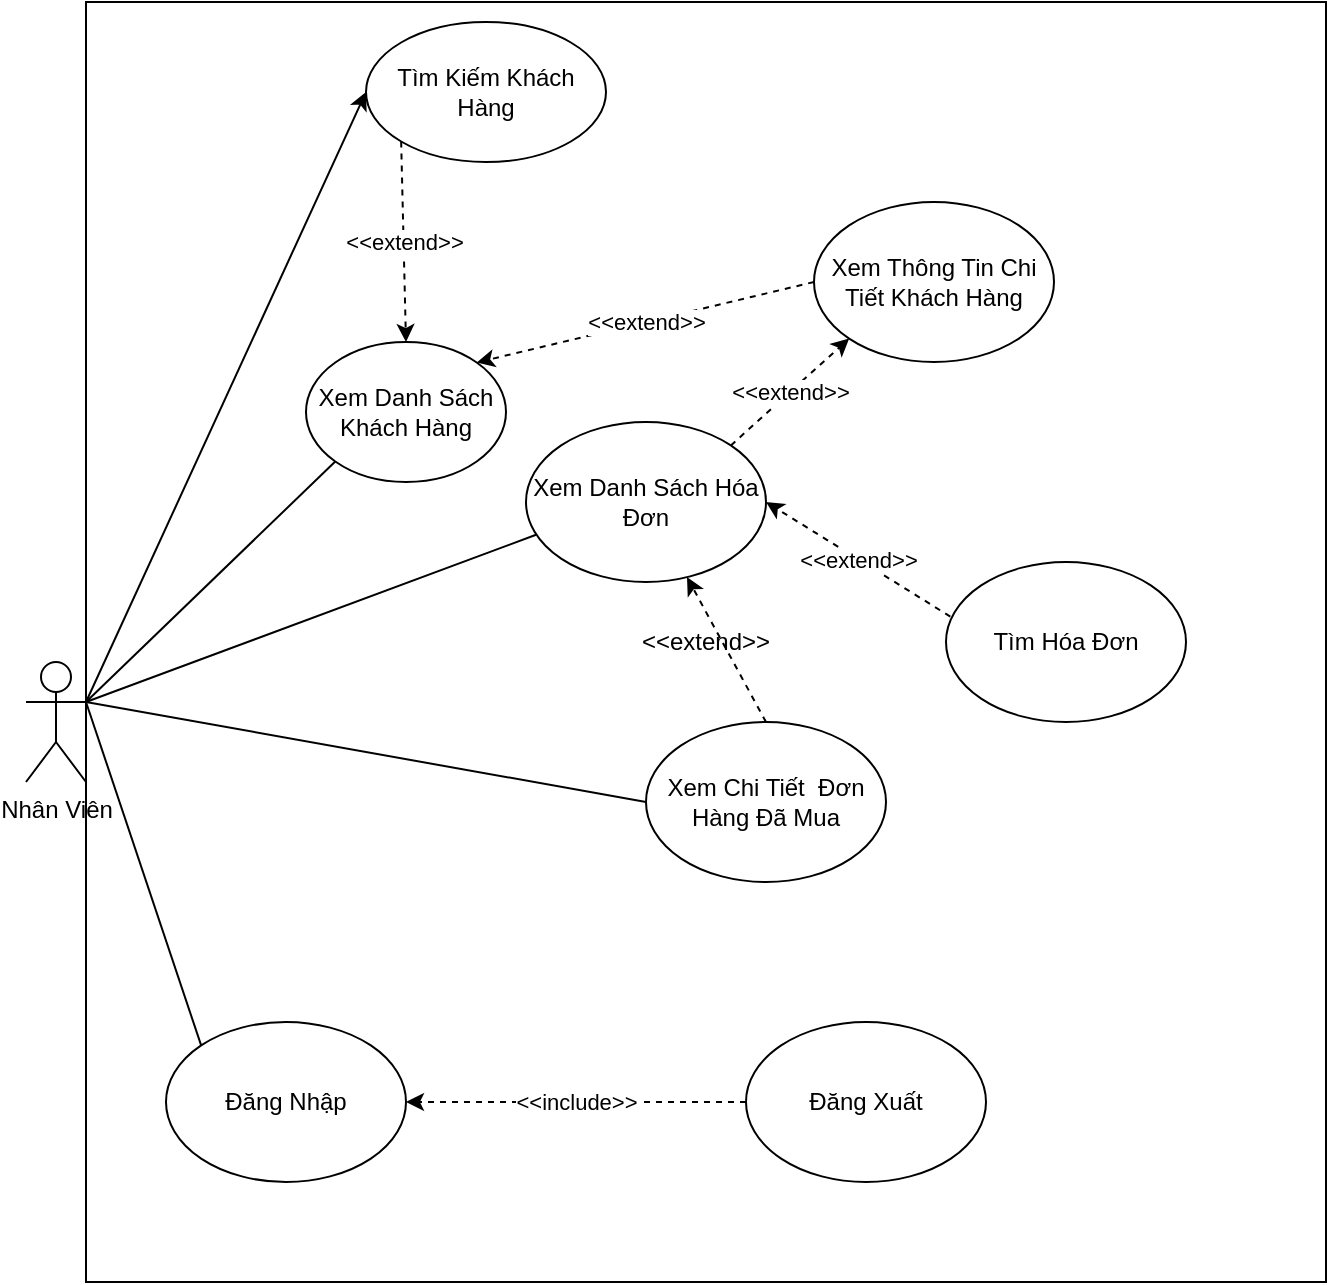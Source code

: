 <mxfile version="22.0.4" type="github">
  <diagram name="Trang-1" id="cRhxTb4dwH8EbBF6ad0r">
    <mxGraphModel dx="1184" dy="698" grid="1" gridSize="10" guides="1" tooltips="1" connect="1" arrows="1" fold="1" page="1" pageScale="1" pageWidth="827" pageHeight="1169" math="0" shadow="0">
      <root>
        <mxCell id="0" />
        <mxCell id="1" parent="0" />
        <mxCell id="OS8SzAuIN68yGedKDTT5-102" value="&amp;lt;&amp;lt;extend&amp;gt;&amp;gt;" style="rounded=0;whiteSpace=wrap;html=1;" vertex="1" parent="1">
          <mxGeometry x="50" y="200" width="620" height="640" as="geometry" />
        </mxCell>
        <mxCell id="OS8SzAuIN68yGedKDTT5-3" value="Nhân Viên" style="shape=umlActor;verticalLabelPosition=bottom;verticalAlign=top;html=1;outlineConnect=0;" vertex="1" parent="1">
          <mxGeometry x="20" y="530" width="30" height="60" as="geometry" />
        </mxCell>
        <mxCell id="OS8SzAuIN68yGedKDTT5-9" value="Xem Danh Sách Khách Hàng" style="ellipse;whiteSpace=wrap;html=1;" vertex="1" parent="1">
          <mxGeometry x="160" y="370" width="100" height="70" as="geometry" />
        </mxCell>
        <mxCell id="OS8SzAuIN68yGedKDTT5-15" value="Tìm Kiếm Khách Hàng" style="ellipse;whiteSpace=wrap;html=1;" vertex="1" parent="1">
          <mxGeometry x="190" y="210" width="120" height="70" as="geometry" />
        </mxCell>
        <mxCell id="OS8SzAuIN68yGedKDTT5-18" value="Đăng Nhập" style="ellipse;whiteSpace=wrap;html=1;" vertex="1" parent="1">
          <mxGeometry x="90" y="710" width="120" height="80" as="geometry" />
        </mxCell>
        <mxCell id="OS8SzAuIN68yGedKDTT5-68" value="" style="endArrow=none;html=1;rounded=0;exitX=1;exitY=0.333;exitDx=0;exitDy=0;exitPerimeter=0;entryX=0;entryY=0;entryDx=0;entryDy=0;endFill=0;" edge="1" parent="1" source="OS8SzAuIN68yGedKDTT5-3" target="OS8SzAuIN68yGedKDTT5-18">
          <mxGeometry width="50" height="50" relative="1" as="geometry">
            <mxPoint x="290" y="580" as="sourcePoint" />
            <mxPoint x="420" y="500" as="targetPoint" />
          </mxGeometry>
        </mxCell>
        <mxCell id="OS8SzAuIN68yGedKDTT5-69" value="Đăng Xuất" style="ellipse;whiteSpace=wrap;html=1;" vertex="1" parent="1">
          <mxGeometry x="380" y="710" width="120" height="80" as="geometry" />
        </mxCell>
        <mxCell id="OS8SzAuIN68yGedKDTT5-70" value="&amp;lt;&amp;lt;include&amp;gt;&amp;gt;" style="endArrow=classic;html=1;rounded=0;exitX=0;exitY=0.5;exitDx=0;exitDy=0;entryX=1;entryY=0.5;entryDx=0;entryDy=0;dashed=1;" edge="1" parent="1" source="OS8SzAuIN68yGedKDTT5-69" target="OS8SzAuIN68yGedKDTT5-18">
          <mxGeometry width="50" height="50" relative="1" as="geometry">
            <mxPoint x="370" y="720" as="sourcePoint" />
            <mxPoint x="420" y="670" as="targetPoint" />
          </mxGeometry>
        </mxCell>
        <mxCell id="OS8SzAuIN68yGedKDTT5-71" value="" style="endArrow=none;html=1;rounded=0;entryX=0;entryY=1;entryDx=0;entryDy=0;endFill=0;" edge="1" parent="1" target="OS8SzAuIN68yGedKDTT5-9">
          <mxGeometry width="50" height="50" relative="1" as="geometry">
            <mxPoint x="50" y="550" as="sourcePoint" />
            <mxPoint x="420" y="500" as="targetPoint" />
          </mxGeometry>
        </mxCell>
        <mxCell id="OS8SzAuIN68yGedKDTT5-72" value="Xem Thông Tin Chi Tiết Khách Hàng" style="ellipse;whiteSpace=wrap;html=1;" vertex="1" parent="1">
          <mxGeometry x="414" y="300" width="120" height="80" as="geometry" />
        </mxCell>
        <mxCell id="OS8SzAuIN68yGedKDTT5-74" value="Xem Chi Tiết&amp;nbsp; Đơn Hàng Đã Mua" style="ellipse;whiteSpace=wrap;html=1;" vertex="1" parent="1">
          <mxGeometry x="330" y="560" width="120" height="80" as="geometry" />
        </mxCell>
        <mxCell id="OS8SzAuIN68yGedKDTT5-76" value="Xem Danh Sách Hóa Đơn" style="ellipse;whiteSpace=wrap;html=1;" vertex="1" parent="1">
          <mxGeometry x="270" y="410" width="120" height="80" as="geometry" />
        </mxCell>
        <mxCell id="OS8SzAuIN68yGedKDTT5-81" value="&amp;lt;&amp;lt;extend&amp;gt;&amp;gt;" style="endArrow=classic;html=1;rounded=0;exitX=0;exitY=0.5;exitDx=0;exitDy=0;entryX=1;entryY=0;entryDx=0;entryDy=0;dashed=1;" edge="1" parent="1" source="OS8SzAuIN68yGedKDTT5-72" target="OS8SzAuIN68yGedKDTT5-9">
          <mxGeometry width="50" height="50" relative="1" as="geometry">
            <mxPoint x="370" y="390" as="sourcePoint" />
            <mxPoint x="420" y="340" as="targetPoint" />
          </mxGeometry>
        </mxCell>
        <mxCell id="OS8SzAuIN68yGedKDTT5-85" value="&amp;lt;&amp;lt;extend&amp;gt;&amp;gt;" style="endArrow=classic;html=1;rounded=0;exitX=0;exitY=1;exitDx=0;exitDy=0;entryX=0.5;entryY=0;entryDx=0;entryDy=0;dashed=1;" edge="1" parent="1" source="OS8SzAuIN68yGedKDTT5-15" target="OS8SzAuIN68yGedKDTT5-9">
          <mxGeometry width="50" height="50" relative="1" as="geometry">
            <mxPoint x="370" y="390" as="sourcePoint" />
            <mxPoint x="420" y="340" as="targetPoint" />
          </mxGeometry>
        </mxCell>
        <mxCell id="OS8SzAuIN68yGedKDTT5-95" value="" style="endArrow=classic;html=1;rounded=0;exitX=1;exitY=0.333;exitDx=0;exitDy=0;exitPerimeter=0;entryX=0;entryY=0.5;entryDx=0;entryDy=0;" edge="1" parent="1" source="OS8SzAuIN68yGedKDTT5-3" target="OS8SzAuIN68yGedKDTT5-15">
          <mxGeometry width="50" height="50" relative="1" as="geometry">
            <mxPoint x="390" y="390" as="sourcePoint" />
            <mxPoint x="440" y="340" as="targetPoint" />
          </mxGeometry>
        </mxCell>
        <mxCell id="OS8SzAuIN68yGedKDTT5-98" value="" style="endArrow=none;html=1;rounded=0;entryX=0;entryY=0.5;entryDx=0;entryDy=0;endFill=0;" edge="1" parent="1" target="OS8SzAuIN68yGedKDTT5-74">
          <mxGeometry width="50" height="50" relative="1" as="geometry">
            <mxPoint x="50" y="550" as="sourcePoint" />
            <mxPoint x="440" y="480" as="targetPoint" />
          </mxGeometry>
        </mxCell>
        <mxCell id="OS8SzAuIN68yGedKDTT5-100" value="" style="endArrow=none;html=1;rounded=0;exitX=1;exitY=0.333;exitDx=0;exitDy=0;exitPerimeter=0;entryX=0.042;entryY=0.705;entryDx=0;entryDy=0;entryPerimeter=0;endFill=0;" edge="1" parent="1" source="OS8SzAuIN68yGedKDTT5-3" target="OS8SzAuIN68yGedKDTT5-76">
          <mxGeometry width="50" height="50" relative="1" as="geometry">
            <mxPoint x="390" y="530" as="sourcePoint" />
            <mxPoint x="440" y="480" as="targetPoint" />
          </mxGeometry>
        </mxCell>
        <mxCell id="OS8SzAuIN68yGedKDTT5-101" value="&amp;lt;&amp;lt;extend&amp;gt;&amp;gt;" style="endArrow=classic;html=1;rounded=0;entryX=0;entryY=1;entryDx=0;entryDy=0;exitX=1;exitY=0;exitDx=0;exitDy=0;dashed=1;" edge="1" parent="1" source="OS8SzAuIN68yGedKDTT5-76" target="OS8SzAuIN68yGedKDTT5-72">
          <mxGeometry width="50" height="50" relative="1" as="geometry">
            <mxPoint x="290" y="530" as="sourcePoint" />
            <mxPoint x="340" y="480" as="targetPoint" />
          </mxGeometry>
        </mxCell>
        <mxCell id="OS8SzAuIN68yGedKDTT5-103" value="" style="endArrow=classic;html=1;rounded=0;exitX=0.5;exitY=0;exitDx=0;exitDy=0;dashed=1;" edge="1" parent="1" source="OS8SzAuIN68yGedKDTT5-74" target="OS8SzAuIN68yGedKDTT5-76">
          <mxGeometry width="50" height="50" relative="1" as="geometry">
            <mxPoint x="290" y="650" as="sourcePoint" />
            <mxPoint x="340" y="600" as="targetPoint" />
          </mxGeometry>
        </mxCell>
        <mxCell id="OS8SzAuIN68yGedKDTT5-104" value="Tìm Hóa Đơn" style="ellipse;whiteSpace=wrap;html=1;" vertex="1" parent="1">
          <mxGeometry x="480" y="480" width="120" height="80" as="geometry" />
        </mxCell>
        <mxCell id="OS8SzAuIN68yGedKDTT5-105" value="&amp;lt;&amp;lt;extend&amp;gt;&amp;gt;" style="endArrow=classic;html=1;rounded=0;exitX=0.018;exitY=0.341;exitDx=0;exitDy=0;exitPerimeter=0;entryX=1;entryY=0.5;entryDx=0;entryDy=0;dashed=1;" edge="1" parent="1" source="OS8SzAuIN68yGedKDTT5-104" target="OS8SzAuIN68yGedKDTT5-76">
          <mxGeometry width="50" height="50" relative="1" as="geometry">
            <mxPoint x="290" y="650" as="sourcePoint" />
            <mxPoint x="340" y="600" as="targetPoint" />
          </mxGeometry>
        </mxCell>
      </root>
    </mxGraphModel>
  </diagram>
</mxfile>
